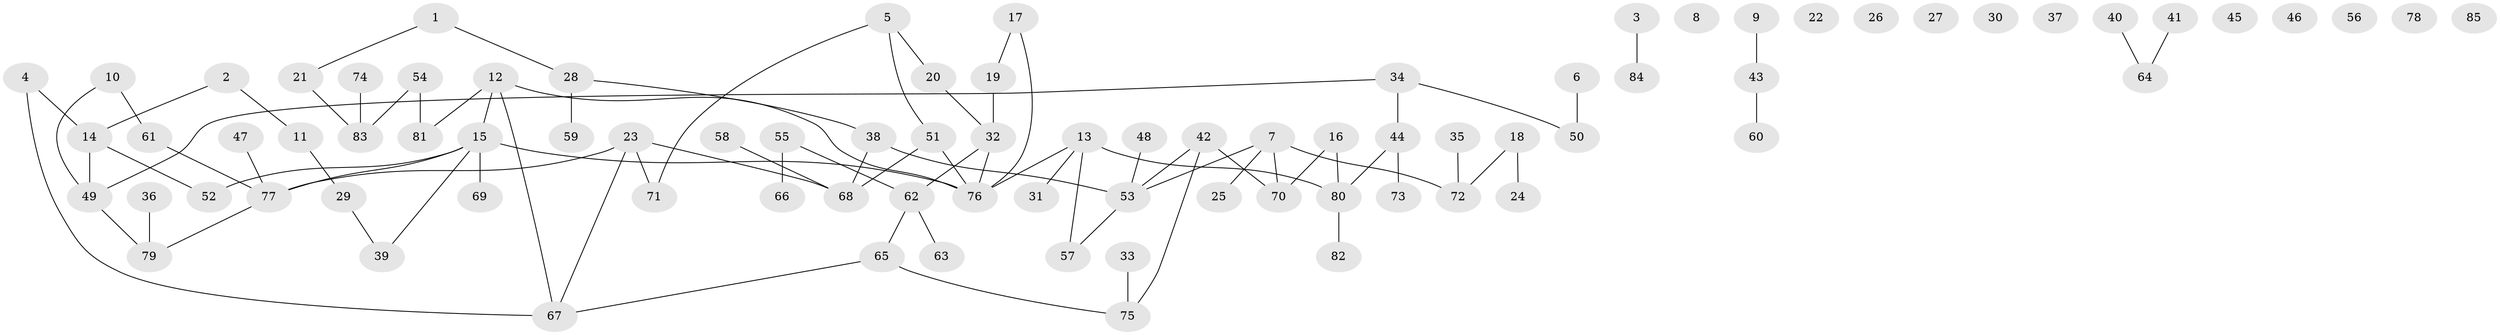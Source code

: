 // Generated by graph-tools (version 1.1) at 2025/13/03/09/25 04:13:13]
// undirected, 85 vertices, 87 edges
graph export_dot {
graph [start="1"]
  node [color=gray90,style=filled];
  1;
  2;
  3;
  4;
  5;
  6;
  7;
  8;
  9;
  10;
  11;
  12;
  13;
  14;
  15;
  16;
  17;
  18;
  19;
  20;
  21;
  22;
  23;
  24;
  25;
  26;
  27;
  28;
  29;
  30;
  31;
  32;
  33;
  34;
  35;
  36;
  37;
  38;
  39;
  40;
  41;
  42;
  43;
  44;
  45;
  46;
  47;
  48;
  49;
  50;
  51;
  52;
  53;
  54;
  55;
  56;
  57;
  58;
  59;
  60;
  61;
  62;
  63;
  64;
  65;
  66;
  67;
  68;
  69;
  70;
  71;
  72;
  73;
  74;
  75;
  76;
  77;
  78;
  79;
  80;
  81;
  82;
  83;
  84;
  85;
  1 -- 21;
  1 -- 28;
  2 -- 11;
  2 -- 14;
  3 -- 84;
  4 -- 14;
  4 -- 67;
  5 -- 20;
  5 -- 51;
  5 -- 71;
  6 -- 50;
  7 -- 25;
  7 -- 53;
  7 -- 70;
  7 -- 72;
  9 -- 43;
  10 -- 49;
  10 -- 61;
  11 -- 29;
  12 -- 15;
  12 -- 67;
  12 -- 76;
  12 -- 81;
  13 -- 31;
  13 -- 57;
  13 -- 76;
  13 -- 80;
  14 -- 49;
  14 -- 52;
  15 -- 39;
  15 -- 52;
  15 -- 69;
  15 -- 76;
  15 -- 77;
  16 -- 70;
  16 -- 80;
  17 -- 19;
  17 -- 76;
  18 -- 24;
  18 -- 72;
  19 -- 32;
  20 -- 32;
  21 -- 83;
  23 -- 67;
  23 -- 68;
  23 -- 71;
  23 -- 77;
  28 -- 38;
  28 -- 59;
  29 -- 39;
  32 -- 62;
  32 -- 76;
  33 -- 75;
  34 -- 44;
  34 -- 49;
  34 -- 50;
  35 -- 72;
  36 -- 79;
  38 -- 53;
  38 -- 68;
  40 -- 64;
  41 -- 64;
  42 -- 53;
  42 -- 70;
  42 -- 75;
  43 -- 60;
  44 -- 73;
  44 -- 80;
  47 -- 77;
  48 -- 53;
  49 -- 79;
  51 -- 68;
  51 -- 76;
  53 -- 57;
  54 -- 81;
  54 -- 83;
  55 -- 62;
  55 -- 66;
  58 -- 68;
  61 -- 77;
  62 -- 63;
  62 -- 65;
  65 -- 67;
  65 -- 75;
  74 -- 83;
  77 -- 79;
  80 -- 82;
}
